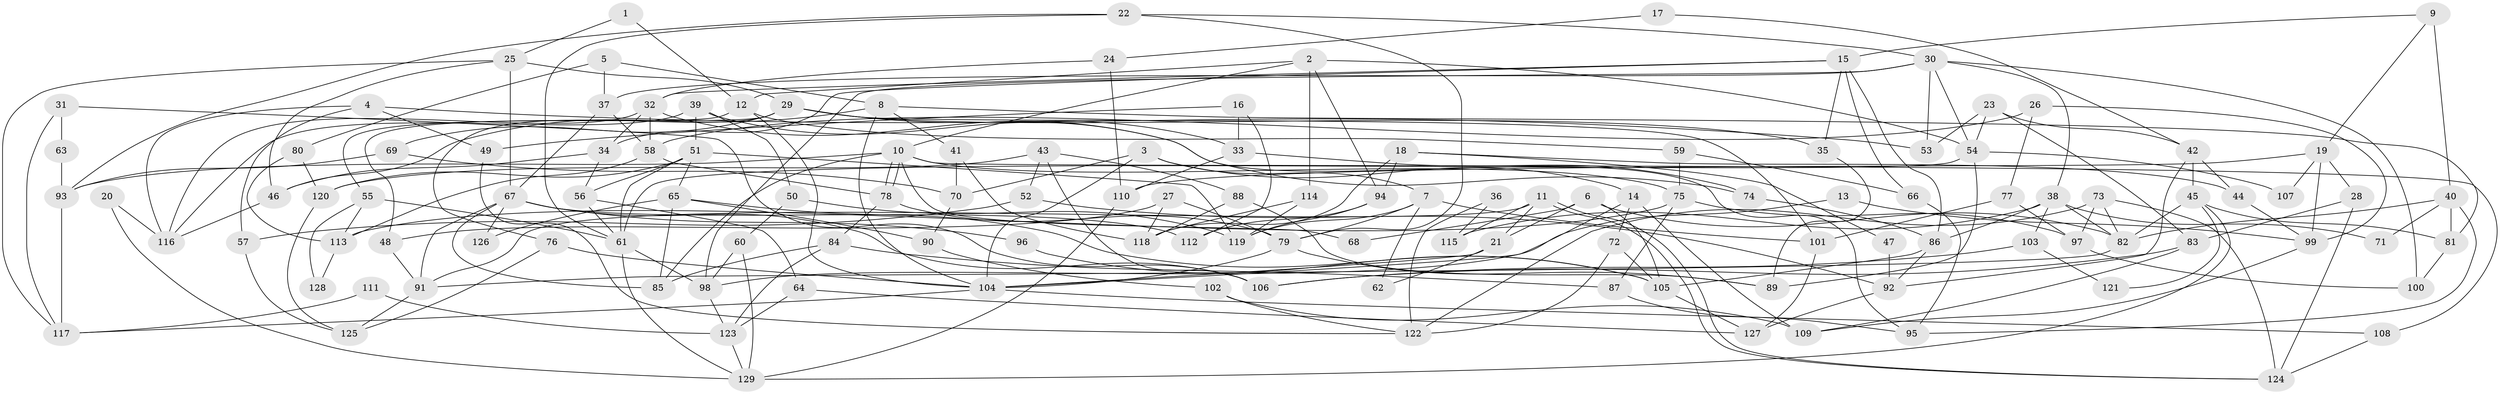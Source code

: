 // coarse degree distribution, {5: 0.25274725274725274, 4: 0.1978021978021978, 7: 0.06593406593406594, 3: 0.17582417582417584, 9: 0.02197802197802198, 8: 0.03296703296703297, 2: 0.08791208791208792, 6: 0.13186813186813187, 10: 0.02197802197802198, 1: 0.01098901098901099}
// Generated by graph-tools (version 1.1) at 2025/37/03/04/25 23:37:08]
// undirected, 129 vertices, 258 edges
graph export_dot {
  node [color=gray90,style=filled];
  1;
  2;
  3;
  4;
  5;
  6;
  7;
  8;
  9;
  10;
  11;
  12;
  13;
  14;
  15;
  16;
  17;
  18;
  19;
  20;
  21;
  22;
  23;
  24;
  25;
  26;
  27;
  28;
  29;
  30;
  31;
  32;
  33;
  34;
  35;
  36;
  37;
  38;
  39;
  40;
  41;
  42;
  43;
  44;
  45;
  46;
  47;
  48;
  49;
  50;
  51;
  52;
  53;
  54;
  55;
  56;
  57;
  58;
  59;
  60;
  61;
  62;
  63;
  64;
  65;
  66;
  67;
  68;
  69;
  70;
  71;
  72;
  73;
  74;
  75;
  76;
  77;
  78;
  79;
  80;
  81;
  82;
  83;
  84;
  85;
  86;
  87;
  88;
  89;
  90;
  91;
  92;
  93;
  94;
  95;
  96;
  97;
  98;
  99;
  100;
  101;
  102;
  103;
  104;
  105;
  106;
  107;
  108;
  109;
  110;
  111;
  112;
  113;
  114;
  115;
  116;
  117;
  118;
  119;
  120;
  121;
  122;
  123;
  124;
  125;
  126;
  127;
  128;
  129;
  1 -- 25;
  1 -- 12;
  2 -- 54;
  2 -- 10;
  2 -- 12;
  2 -- 94;
  2 -- 114;
  3 -- 104;
  3 -- 14;
  3 -- 7;
  3 -- 70;
  4 -- 116;
  4 -- 53;
  4 -- 49;
  4 -- 57;
  5 -- 80;
  5 -- 37;
  5 -- 8;
  6 -- 82;
  6 -- 105;
  6 -- 21;
  6 -- 68;
  7 -- 79;
  7 -- 62;
  7 -- 101;
  7 -- 119;
  8 -- 46;
  8 -- 41;
  8 -- 81;
  8 -- 104;
  9 -- 15;
  9 -- 40;
  9 -- 19;
  10 -- 75;
  10 -- 78;
  10 -- 78;
  10 -- 68;
  10 -- 85;
  10 -- 93;
  10 -- 108;
  11 -- 124;
  11 -- 124;
  11 -- 21;
  11 -- 91;
  11 -- 115;
  12 -- 104;
  12 -- 55;
  12 -- 59;
  13 -- 99;
  13 -- 98;
  14 -- 109;
  14 -- 104;
  14 -- 72;
  15 -- 86;
  15 -- 32;
  15 -- 34;
  15 -- 35;
  15 -- 66;
  16 -- 112;
  16 -- 49;
  16 -- 33;
  17 -- 42;
  17 -- 24;
  18 -- 94;
  18 -- 118;
  18 -- 44;
  18 -- 47;
  19 -- 99;
  19 -- 28;
  19 -- 107;
  19 -- 110;
  20 -- 116;
  20 -- 129;
  21 -- 104;
  21 -- 62;
  22 -- 79;
  22 -- 30;
  22 -- 61;
  22 -- 93;
  23 -- 42;
  23 -- 54;
  23 -- 53;
  23 -- 83;
  24 -- 32;
  24 -- 110;
  25 -- 29;
  25 -- 46;
  25 -- 67;
  25 -- 117;
  26 -- 58;
  26 -- 77;
  26 -- 99;
  27 -- 48;
  27 -- 79;
  27 -- 118;
  28 -- 124;
  28 -- 83;
  29 -- 101;
  29 -- 35;
  29 -- 33;
  29 -- 48;
  29 -- 69;
  29 -- 76;
  30 -- 98;
  30 -- 54;
  30 -- 37;
  30 -- 38;
  30 -- 53;
  30 -- 100;
  31 -- 117;
  31 -- 106;
  31 -- 63;
  32 -- 34;
  32 -- 58;
  32 -- 74;
  32 -- 116;
  33 -- 74;
  33 -- 110;
  34 -- 56;
  34 -- 46;
  35 -- 89;
  36 -- 122;
  36 -- 115;
  37 -- 67;
  37 -- 58;
  38 -- 86;
  38 -- 71;
  38 -- 82;
  38 -- 103;
  38 -- 115;
  39 -- 50;
  39 -- 51;
  39 -- 95;
  39 -- 116;
  40 -- 81;
  40 -- 82;
  40 -- 71;
  40 -- 95;
  41 -- 70;
  41 -- 118;
  42 -- 45;
  42 -- 92;
  42 -- 44;
  43 -- 106;
  43 -- 120;
  43 -- 52;
  43 -- 88;
  44 -- 99;
  45 -- 129;
  45 -- 81;
  45 -- 82;
  45 -- 121;
  46 -- 116;
  47 -- 92;
  48 -- 91;
  49 -- 122;
  50 -- 60;
  50 -- 119;
  51 -- 65;
  51 -- 119;
  51 -- 56;
  51 -- 61;
  51 -- 120;
  52 -- 57;
  52 -- 92;
  54 -- 89;
  54 -- 61;
  54 -- 107;
  55 -- 61;
  55 -- 113;
  55 -- 128;
  56 -- 61;
  56 -- 64;
  57 -- 125;
  58 -- 113;
  58 -- 78;
  59 -- 66;
  59 -- 75;
  60 -- 129;
  60 -- 98;
  61 -- 98;
  61 -- 129;
  63 -- 93;
  64 -- 123;
  64 -- 127;
  65 -- 90;
  65 -- 85;
  65 -- 105;
  65 -- 126;
  66 -- 95;
  67 -- 91;
  67 -- 85;
  67 -- 96;
  67 -- 106;
  67 -- 112;
  67 -- 126;
  69 -- 93;
  69 -- 70;
  70 -- 90;
  72 -- 105;
  72 -- 122;
  73 -- 124;
  73 -- 82;
  73 -- 97;
  73 -- 122;
  74 -- 86;
  75 -- 87;
  75 -- 97;
  75 -- 113;
  76 -- 104;
  76 -- 125;
  77 -- 97;
  77 -- 101;
  78 -- 79;
  78 -- 84;
  79 -- 104;
  79 -- 89;
  80 -- 120;
  80 -- 113;
  81 -- 100;
  82 -- 91;
  83 -- 106;
  83 -- 109;
  84 -- 85;
  84 -- 87;
  84 -- 123;
  86 -- 92;
  86 -- 105;
  87 -- 95;
  88 -- 118;
  88 -- 89;
  90 -- 102;
  91 -- 125;
  92 -- 127;
  93 -- 117;
  94 -- 119;
  94 -- 112;
  96 -- 105;
  97 -- 100;
  98 -- 123;
  99 -- 109;
  101 -- 127;
  102 -- 122;
  102 -- 109;
  103 -- 106;
  103 -- 121;
  104 -- 117;
  104 -- 108;
  105 -- 127;
  108 -- 124;
  110 -- 129;
  111 -- 123;
  111 -- 117;
  113 -- 128;
  114 -- 118;
  114 -- 119;
  120 -- 125;
  123 -- 129;
}
